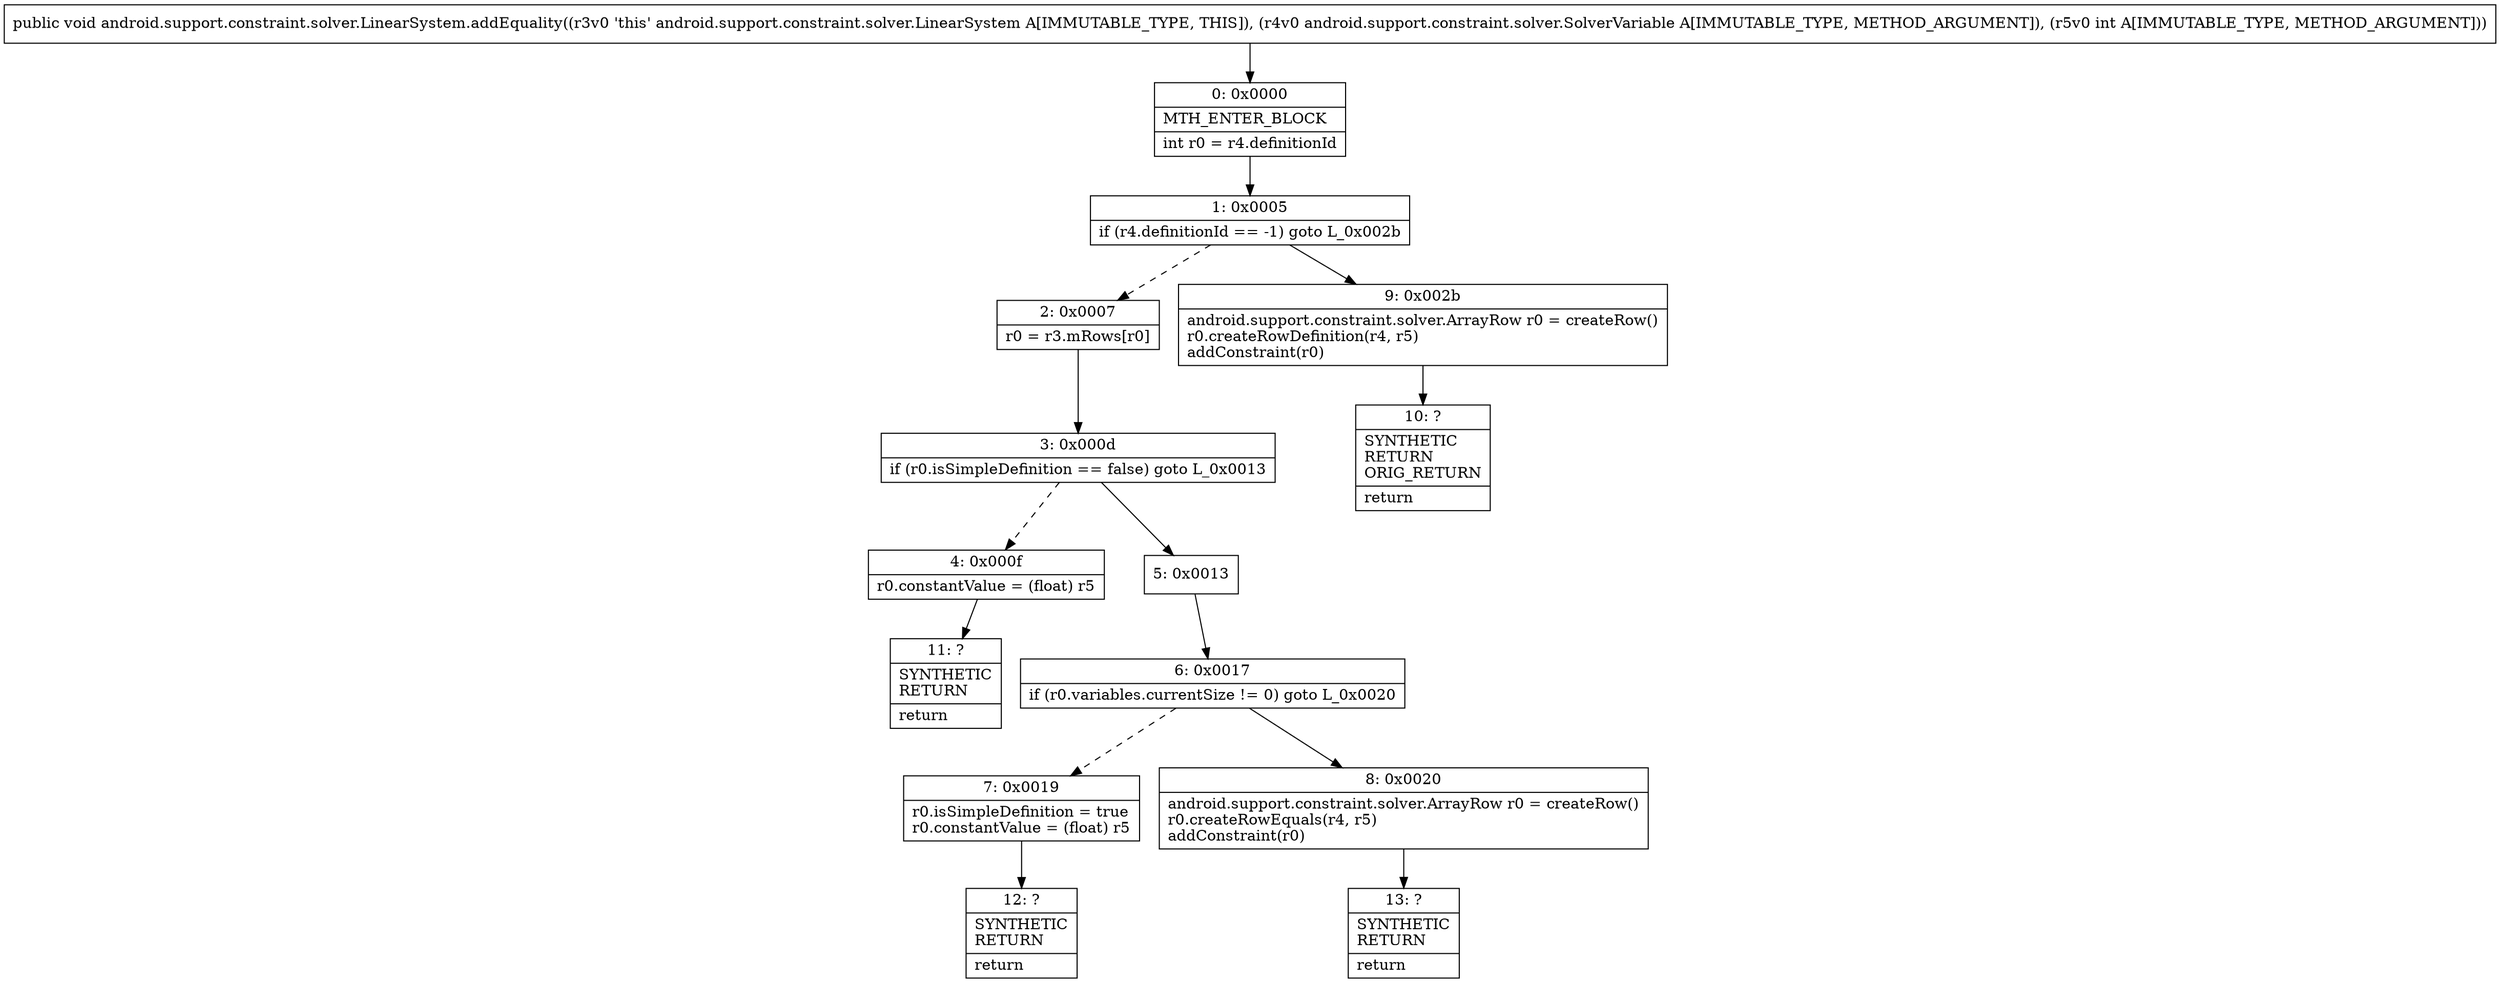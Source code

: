 digraph "CFG forandroid.support.constraint.solver.LinearSystem.addEquality(Landroid\/support\/constraint\/solver\/SolverVariable;I)V" {
Node_0 [shape=record,label="{0\:\ 0x0000|MTH_ENTER_BLOCK\l|int r0 = r4.definitionId\l}"];
Node_1 [shape=record,label="{1\:\ 0x0005|if (r4.definitionId == \-1) goto L_0x002b\l}"];
Node_2 [shape=record,label="{2\:\ 0x0007|r0 = r3.mRows[r0]\l}"];
Node_3 [shape=record,label="{3\:\ 0x000d|if (r0.isSimpleDefinition == false) goto L_0x0013\l}"];
Node_4 [shape=record,label="{4\:\ 0x000f|r0.constantValue = (float) r5\l}"];
Node_5 [shape=record,label="{5\:\ 0x0013}"];
Node_6 [shape=record,label="{6\:\ 0x0017|if (r0.variables.currentSize != 0) goto L_0x0020\l}"];
Node_7 [shape=record,label="{7\:\ 0x0019|r0.isSimpleDefinition = true\lr0.constantValue = (float) r5\l}"];
Node_8 [shape=record,label="{8\:\ 0x0020|android.support.constraint.solver.ArrayRow r0 = createRow()\lr0.createRowEquals(r4, r5)\laddConstraint(r0)\l}"];
Node_9 [shape=record,label="{9\:\ 0x002b|android.support.constraint.solver.ArrayRow r0 = createRow()\lr0.createRowDefinition(r4, r5)\laddConstraint(r0)\l}"];
Node_10 [shape=record,label="{10\:\ ?|SYNTHETIC\lRETURN\lORIG_RETURN\l|return\l}"];
Node_11 [shape=record,label="{11\:\ ?|SYNTHETIC\lRETURN\l|return\l}"];
Node_12 [shape=record,label="{12\:\ ?|SYNTHETIC\lRETURN\l|return\l}"];
Node_13 [shape=record,label="{13\:\ ?|SYNTHETIC\lRETURN\l|return\l}"];
MethodNode[shape=record,label="{public void android.support.constraint.solver.LinearSystem.addEquality((r3v0 'this' android.support.constraint.solver.LinearSystem A[IMMUTABLE_TYPE, THIS]), (r4v0 android.support.constraint.solver.SolverVariable A[IMMUTABLE_TYPE, METHOD_ARGUMENT]), (r5v0 int A[IMMUTABLE_TYPE, METHOD_ARGUMENT])) }"];
MethodNode -> Node_0;
Node_0 -> Node_1;
Node_1 -> Node_2[style=dashed];
Node_1 -> Node_9;
Node_2 -> Node_3;
Node_3 -> Node_4[style=dashed];
Node_3 -> Node_5;
Node_4 -> Node_11;
Node_5 -> Node_6;
Node_6 -> Node_7[style=dashed];
Node_6 -> Node_8;
Node_7 -> Node_12;
Node_8 -> Node_13;
Node_9 -> Node_10;
}

